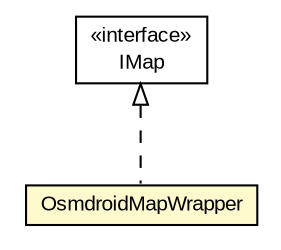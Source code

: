#!/usr/local/bin/dot
#
# Class diagram 
# Generated by UMLGraph version R5_6-24-gf6e263 (http://www.umlgraph.org/)
#

digraph G {
	edge [fontname="arial",fontsize=10,labelfontname="arial",labelfontsize=10];
	node [fontname="arial",fontsize=10,shape=plaintext];
	nodesep=0.25;
	ranksep=0.5;
	// org.osmdroid.api.IMap
	c569 [label=<<table title="org.osmdroid.api.IMap" border="0" cellborder="1" cellspacing="0" cellpadding="2" port="p" href="../../../api/IMap.html">
		<tr><td><table border="0" cellspacing="0" cellpadding="1">
<tr><td align="center" balign="center"> &#171;interface&#187; </td></tr>
<tr><td align="center" balign="center"> IMap </td></tr>
		</table></td></tr>
		</table>>, URL="../../../api/IMap.html", fontname="arial", fontcolor="black", fontsize=10.0];
	// org.osmdroid.google.wrapper.v2.OsmdroidMapWrapper
	c588 [label=<<table title="org.osmdroid.google.wrapper.v2.OsmdroidMapWrapper" border="0" cellborder="1" cellspacing="0" cellpadding="2" port="p" bgcolor="lemonChiffon" href="./OsmdroidMapWrapper.html">
		<tr><td><table border="0" cellspacing="0" cellpadding="1">
<tr><td align="center" balign="center"> OsmdroidMapWrapper </td></tr>
		</table></td></tr>
		</table>>, URL="./OsmdroidMapWrapper.html", fontname="arial", fontcolor="black", fontsize=10.0];
	//org.osmdroid.google.wrapper.v2.OsmdroidMapWrapper implements org.osmdroid.api.IMap
	c569:p -> c588:p [dir=back,arrowtail=empty,style=dashed];
}

